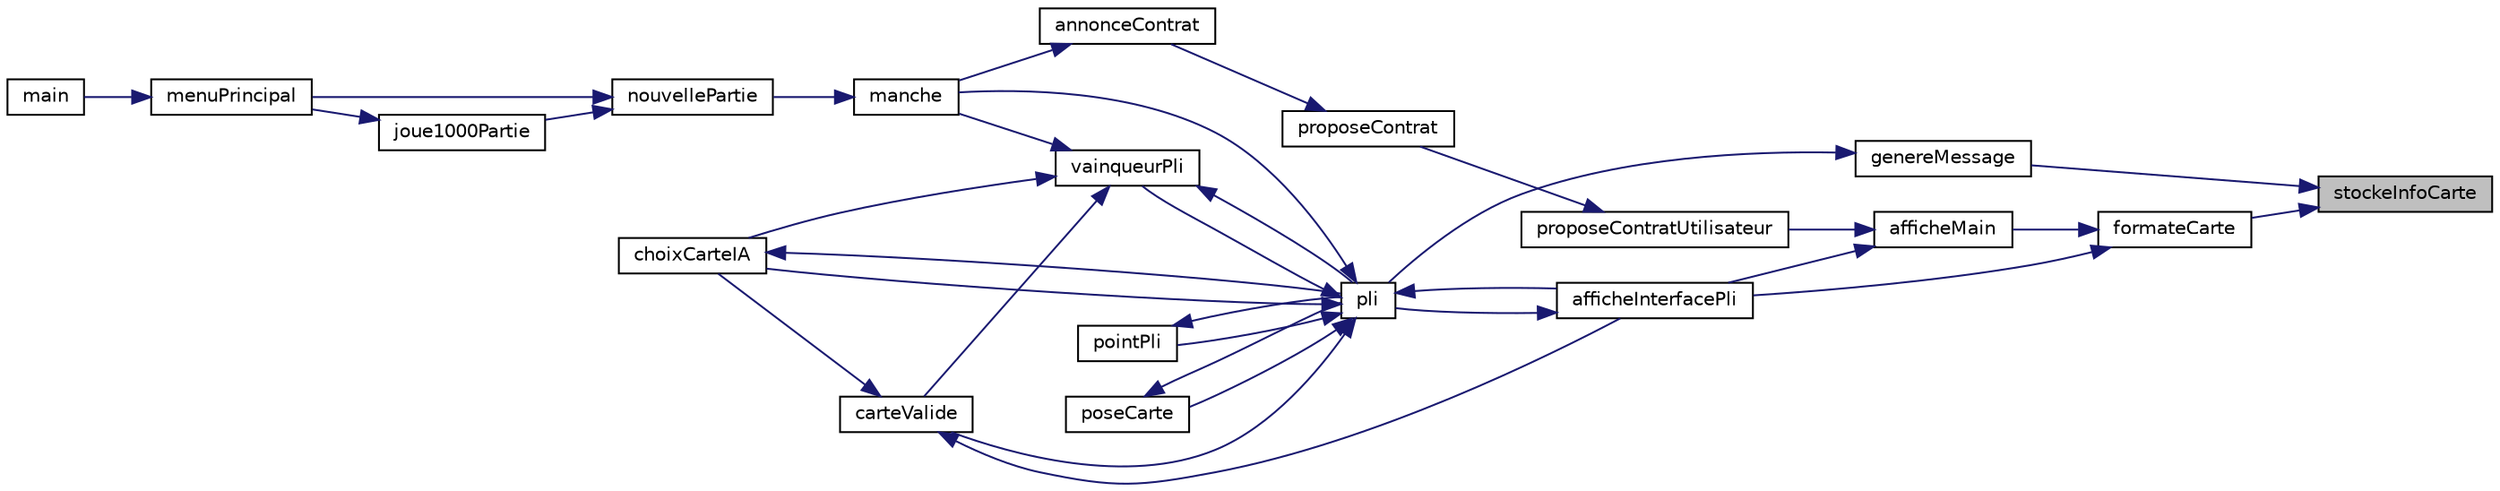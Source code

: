 digraph "stockeInfoCarte"
{
 // LATEX_PDF_SIZE
  edge [fontname="Helvetica",fontsize="10",labelfontname="Helvetica",labelfontsize="10"];
  node [fontname="Helvetica",fontsize="10",shape=record];
  rankdir="RL";
  Node1 [label="stockeInfoCarte",height=0.2,width=0.4,color="black", fillcolor="grey75", style="filled", fontcolor="black",tooltip="met dans une chaine de caractère la valeur et la couleur d'une carte"];
  Node1 -> Node2 [dir="back",color="midnightblue",fontsize="10",style="solid"];
  Node2 [label="formateCarte",height=0.2,width=0.4,color="black", fillcolor="white", style="filled",URL="$formatage_chaine_8h.html#ae97b1deba041f2e607c1acad99704bac",tooltip="formate les chaine de caracère qui affiche la valeur et la couleur des cartes"];
  Node2 -> Node3 [dir="back",color="midnightblue",fontsize="10",style="solid"];
  Node3 [label="afficheInterfacePli",height=0.2,width=0.4,color="black", fillcolor="white", style="filled",URL="$affichage_8h.html#ac44981849d484a86a70107700d39d0d4",tooltip="affiche l'interface de jeu durant un pli"];
  Node3 -> Node4 [dir="back",color="midnightblue",fontsize="10",style="solid"];
  Node4 [label="pli",height=0.2,width=0.4,color="black", fillcolor="white", style="filled",URL="$general_8h.html#a09dedac7ae460c4fd07ebcc4af44568f",tooltip="fonction qui gÃ¨re un pli"];
  Node4 -> Node3 [dir="back",color="midnightblue",fontsize="10",style="solid"];
  Node4 -> Node5 [dir="back",color="midnightblue",fontsize="10",style="solid"];
  Node5 [label="carteValide",height=0.2,width=0.4,color="black", fillcolor="white", style="filled",URL="$gestion_carte_8h.html#a860c9426634ed327bf5ed8344ee582e3",tooltip="ddétermine si une carte peut etre posé par un joueur"];
  Node5 -> Node3 [dir="back",color="midnightblue",fontsize="10",style="solid"];
  Node5 -> Node6 [dir="back",color="midnightblue",fontsize="10",style="solid"];
  Node6 [label="choixCarteIA",height=0.2,width=0.4,color="black", fillcolor="white", style="filled",URL="$ia_8h.html#a4cc2fff930cb0207bf54b59dc2b6ee97",tooltip="proposition de la pose d'une carte par l'IA"];
  Node6 -> Node4 [dir="back",color="midnightblue",fontsize="10",style="solid"];
  Node4 -> Node6 [dir="back",color="midnightblue",fontsize="10",style="solid"];
  Node4 -> Node7 [dir="back",color="midnightblue",fontsize="10",style="solid"];
  Node7 [label="manche",height=0.2,width=0.4,color="black", fillcolor="white", style="filled",URL="$general_8h.html#a82e65877686a049b4bee9160af15c97f",tooltip="lancement d'une manche"];
  Node7 -> Node8 [dir="back",color="midnightblue",fontsize="10",style="solid"];
  Node8 [label="nouvellePartie",height=0.2,width=0.4,color="black", fillcolor="white", style="filled",URL="$general_8h.html#a1faac25606ba09c4cdbcf54a142dbe0c",tooltip="lancement d'une nouvelle partie"];
  Node8 -> Node9 [dir="back",color="midnightblue",fontsize="10",style="solid"];
  Node9 [label="joue1000Partie",height=0.2,width=0.4,color="black", fillcolor="white", style="filled",URL="$autre_8h.html#ab8d4df8f4e03f038b98f6d96a2eaefd2",tooltip="joue n partie aves uniquement des ia pour controler si tout ce passe bien et reuceillir des statistiq..."];
  Node9 -> Node10 [dir="back",color="midnightblue",fontsize="10",style="solid"];
  Node10 [label="menuPrincipal",height=0.2,width=0.4,color="black", fillcolor="white", style="filled",URL="$general_8h.html#adfbaa271f44d828c6a42ce7e9affee88",tooltip="fonction qui gÃ¨re le debut de la partie"];
  Node10 -> Node11 [dir="back",color="midnightblue",fontsize="10",style="solid"];
  Node11 [label="main",height=0.2,width=0.4,color="black", fillcolor="white", style="filled",URL="$main_8c.html#a0ddf1224851353fc92bfbff6f499fa97",tooltip="Entrée du programme."];
  Node8 -> Node10 [dir="back",color="midnightblue",fontsize="10",style="solid"];
  Node4 -> Node12 [dir="back",color="midnightblue",fontsize="10",style="solid"];
  Node12 [label="pointPli",height=0.2,width=0.4,color="black", fillcolor="white", style="filled",URL="$autre_8h.html#a4fab4a48512193a409dc541bb38a999c",tooltip="compte le nombre de points d'un pli"];
  Node12 -> Node4 [dir="back",color="midnightblue",fontsize="10",style="solid"];
  Node4 -> Node13 [dir="back",color="midnightblue",fontsize="10",style="solid"];
  Node13 [label="poseCarte",height=0.2,width=0.4,color="black", fillcolor="white", style="filled",URL="$general_8h.html#a6c7b2721ebd2ba9c2cdd0d452f8cbe3f",tooltip="fonction qui verifie la validitÃ© d'une carte est la pose"];
  Node13 -> Node4 [dir="back",color="midnightblue",fontsize="10",style="solid"];
  Node4 -> Node14 [dir="back",color="midnightblue",fontsize="10",style="solid"];
  Node14 [label="vainqueurPli",height=0.2,width=0.4,color="black", fillcolor="white", style="filled",URL="$gestion_carte_8h.html#aa27d92d54128016ef6bf0faee2de1eaa",tooltip="donne le vainquer d'un pli"];
  Node14 -> Node5 [dir="back",color="midnightblue",fontsize="10",style="solid"];
  Node14 -> Node6 [dir="back",color="midnightblue",fontsize="10",style="solid"];
  Node14 -> Node7 [dir="back",color="midnightblue",fontsize="10",style="solid"];
  Node14 -> Node4 [dir="back",color="midnightblue",fontsize="10",style="solid"];
  Node2 -> Node15 [dir="back",color="midnightblue",fontsize="10",style="solid"];
  Node15 [label="afficheMain",height=0.2,width=0.4,color="black", fillcolor="white", style="filled",URL="$affichage_8h.html#ad4ca97b6626eb7557ec5c8e3ad795f95",tooltip="affiche les carte qu'un joueur a en main"];
  Node15 -> Node3 [dir="back",color="midnightblue",fontsize="10",style="solid"];
  Node15 -> Node16 [dir="back",color="midnightblue",fontsize="10",style="solid"];
  Node16 [label="proposeContratUtilisateur",height=0.2,width=0.4,color="black", fillcolor="white", style="filled",URL="$affichage_8h.html#ae37357f1035df2f6d50afb1a1c5a9947",tooltip="gère le choix du contrat par l'utilisateur"];
  Node16 -> Node17 [dir="back",color="midnightblue",fontsize="10",style="solid"];
  Node17 [label="proposeContrat",height=0.2,width=0.4,color="black", fillcolor="white", style="filled",URL="$general_8h.html#abde08a751131f9afc15de6fc616348f6",tooltip="proposition d'un contrat par un joueur"];
  Node17 -> Node18 [dir="back",color="midnightblue",fontsize="10",style="solid"];
  Node18 [label="annonceContrat",height=0.2,width=0.4,color="black", fillcolor="white", style="filled",URL="$general_8h.html#a6eeea9d2fea8b2c504b0051af39f7c80",tooltip="gÃ¨re l'annonce et la surenchÃ¨re des contats par les joueurs"];
  Node18 -> Node7 [dir="back",color="midnightblue",fontsize="10",style="solid"];
  Node1 -> Node19 [dir="back",color="midnightblue",fontsize="10",style="solid"];
  Node19 [label="genereMessage",height=0.2,width=0.4,color="black", fillcolor="white", style="filled",URL="$formatage_chaine_8h.html#a0a9bbb51e5f916ca5bef2365312e23be",tooltip="génere un message et l'enregistre dans une chaine de caractère"];
  Node19 -> Node4 [dir="back",color="midnightblue",fontsize="10",style="solid"];
}

